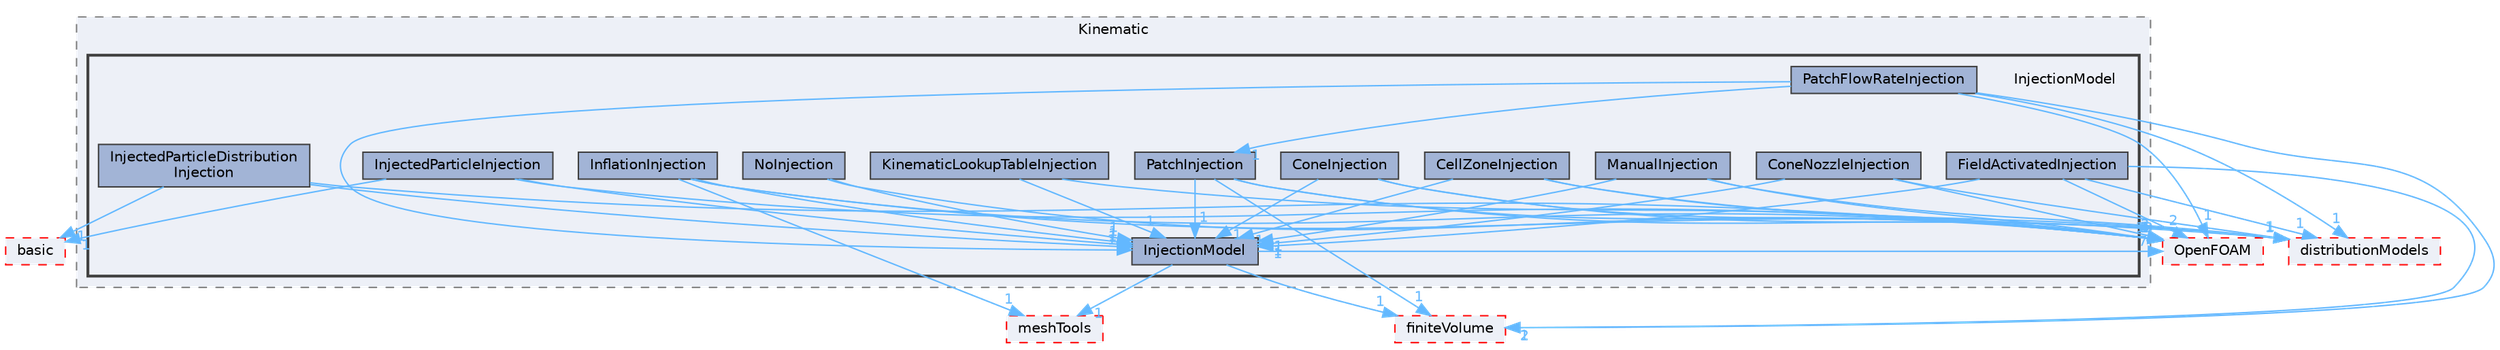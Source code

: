 digraph "src/lagrangian/intermediate/submodels/Kinematic/InjectionModel"
{
 // LATEX_PDF_SIZE
  bgcolor="transparent";
  edge [fontname=Helvetica,fontsize=10,labelfontname=Helvetica,labelfontsize=10];
  node [fontname=Helvetica,fontsize=10,shape=box,height=0.2,width=0.4];
  compound=true
  subgraph clusterdir_280ce042c33ce1e00a1fb89491254772 {
    graph [ bgcolor="#edf0f7", pencolor="grey50", label="Kinematic", fontname=Helvetica,fontsize=10 style="filled,dashed", URL="dir_280ce042c33ce1e00a1fb89491254772.html",tooltip=""]
  subgraph clusterdir_2c52a1c2f0c7ead309c5b735cade1a7e {
    graph [ bgcolor="#edf0f7", pencolor="grey25", label="", fontname=Helvetica,fontsize=10 style="filled,bold", URL="dir_2c52a1c2f0c7ead309c5b735cade1a7e.html",tooltip=""]
    dir_2c52a1c2f0c7ead309c5b735cade1a7e [shape=plaintext, label="InjectionModel"];
  dir_a42bd165eab1613d121791d810d804e8 [label="CellZoneInjection", fillcolor="#a2b4d6", color="grey25", style="filled", URL="dir_a42bd165eab1613d121791d810d804e8.html",tooltip=""];
  dir_e978bb104dd56e7b5132aed7854dec35 [label="ConeInjection", fillcolor="#a2b4d6", color="grey25", style="filled", URL="dir_e978bb104dd56e7b5132aed7854dec35.html",tooltip=""];
  dir_b0bf233e316e81ce936adc2e99c4386c [label="ConeNozzleInjection", fillcolor="#a2b4d6", color="grey25", style="filled", URL="dir_b0bf233e316e81ce936adc2e99c4386c.html",tooltip=""];
  dir_cfa5ba2af25c9c845ddcf5a7d23e036f [label="FieldActivatedInjection", fillcolor="#a2b4d6", color="grey25", style="filled", URL="dir_cfa5ba2af25c9c845ddcf5a7d23e036f.html",tooltip=""];
  dir_99e3b191c12b32386ee6898d68c73d61 [label="InflationInjection", fillcolor="#a2b4d6", color="grey25", style="filled", URL="dir_99e3b191c12b32386ee6898d68c73d61.html",tooltip=""];
  dir_746e1ddef99f5159f1feb90531441ae0 [label="InjectedParticleDistribution\lInjection", fillcolor="#a2b4d6", color="grey25", style="filled", URL="dir_746e1ddef99f5159f1feb90531441ae0.html",tooltip=""];
  dir_72af3a2f5100d140a7418e7be1ab0246 [label="InjectedParticleInjection", fillcolor="#a2b4d6", color="grey25", style="filled", URL="dir_72af3a2f5100d140a7418e7be1ab0246.html",tooltip=""];
  dir_ee3de75dfe155d4ca6e4529231428527 [label="InjectionModel", fillcolor="#a2b4d6", color="grey25", style="filled", URL="dir_ee3de75dfe155d4ca6e4529231428527.html",tooltip=""];
  dir_9eff3771f3ff4917428fe828064de00e [label="KinematicLookupTableInjection", fillcolor="#a2b4d6", color="grey25", style="filled", URL="dir_9eff3771f3ff4917428fe828064de00e.html",tooltip=""];
  dir_6510bae70a6c9b824ec5384a6830d008 [label="ManualInjection", fillcolor="#a2b4d6", color="grey25", style="filled", URL="dir_6510bae70a6c9b824ec5384a6830d008.html",tooltip=""];
  dir_cd9920d3eff7424ae6dc764434f18aad [label="NoInjection", fillcolor="#a2b4d6", color="grey25", style="filled", URL="dir_cd9920d3eff7424ae6dc764434f18aad.html",tooltip=""];
  dir_d00745d295ead089211226981c0c19f2 [label="PatchFlowRateInjection", fillcolor="#a2b4d6", color="grey25", style="filled", URL="dir_d00745d295ead089211226981c0c19f2.html",tooltip=""];
  dir_52431a884025efedaec3a79076c9cb3b [label="PatchInjection", fillcolor="#a2b4d6", color="grey25", style="filled", URL="dir_52431a884025efedaec3a79076c9cb3b.html",tooltip=""];
  }
  }
  dir_584e0ab0901b4327f36f4285cac7f2f8 [label="basic", fillcolor="#edf0f7", color="red", style="filled,dashed", URL="dir_584e0ab0901b4327f36f4285cac7f2f8.html",tooltip=""];
  dir_9bd15774b555cf7259a6fa18f99fe99b [label="finiteVolume", fillcolor="#edf0f7", color="red", style="filled,dashed", URL="dir_9bd15774b555cf7259a6fa18f99fe99b.html",tooltip=""];
  dir_ae30ad0bef50cf391b24c614251bb9fd [label="meshTools", fillcolor="#edf0f7", color="red", style="filled,dashed", URL="dir_ae30ad0bef50cf391b24c614251bb9fd.html",tooltip=""];
  dir_c5473ff19b20e6ec4dfe5c310b3778a8 [label="OpenFOAM", fillcolor="#edf0f7", color="red", style="filled,dashed", URL="dir_c5473ff19b20e6ec4dfe5c310b3778a8.html",tooltip=""];
  dir_d6927c2879faa997b7d01c6ca71e518d [label="distributionModels", fillcolor="#edf0f7", color="red", style="filled,dashed", URL="dir_d6927c2879faa997b7d01c6ca71e518d.html",tooltip=""];
  dir_a42bd165eab1613d121791d810d804e8->dir_c5473ff19b20e6ec4dfe5c310b3778a8 [headlabel="4", labeldistance=1.5 headhref="dir_000453_002695.html" href="dir_000453_002695.html" color="steelblue1" fontcolor="steelblue1"];
  dir_a42bd165eab1613d121791d810d804e8->dir_d6927c2879faa997b7d01c6ca71e518d [headlabel="1", labeldistance=1.5 headhref="dir_000453_000987.html" href="dir_000453_000987.html" color="steelblue1" fontcolor="steelblue1"];
  dir_a42bd165eab1613d121791d810d804e8->dir_ee3de75dfe155d4ca6e4529231428527 [headlabel="1", labeldistance=1.5 headhref="dir_000453_001856.html" href="dir_000453_001856.html" color="steelblue1" fontcolor="steelblue1"];
  dir_e978bb104dd56e7b5132aed7854dec35->dir_c5473ff19b20e6ec4dfe5c310b3778a8 [headlabel="5", labeldistance=1.5 headhref="dir_000603_002695.html" href="dir_000603_002695.html" color="steelblue1" fontcolor="steelblue1"];
  dir_e978bb104dd56e7b5132aed7854dec35->dir_d6927c2879faa997b7d01c6ca71e518d [headlabel="1", labeldistance=1.5 headhref="dir_000603_000987.html" href="dir_000603_000987.html" color="steelblue1" fontcolor="steelblue1"];
  dir_e978bb104dd56e7b5132aed7854dec35->dir_ee3de75dfe155d4ca6e4529231428527 [headlabel="1", labeldistance=1.5 headhref="dir_000603_001856.html" href="dir_000603_001856.html" color="steelblue1" fontcolor="steelblue1"];
  dir_b0bf233e316e81ce936adc2e99c4386c->dir_c5473ff19b20e6ec4dfe5c310b3778a8 [headlabel="3", labeldistance=1.5 headhref="dir_000604_002695.html" href="dir_000604_002695.html" color="steelblue1" fontcolor="steelblue1"];
  dir_b0bf233e316e81ce936adc2e99c4386c->dir_d6927c2879faa997b7d01c6ca71e518d [headlabel="1", labeldistance=1.5 headhref="dir_000604_000987.html" href="dir_000604_000987.html" color="steelblue1" fontcolor="steelblue1"];
  dir_b0bf233e316e81ce936adc2e99c4386c->dir_ee3de75dfe155d4ca6e4529231428527 [headlabel="1", labeldistance=1.5 headhref="dir_000604_001856.html" href="dir_000604_001856.html" color="steelblue1" fontcolor="steelblue1"];
  dir_cfa5ba2af25c9c845ddcf5a7d23e036f->dir_9bd15774b555cf7259a6fa18f99fe99b [headlabel="2", labeldistance=1.5 headhref="dir_001320_001387.html" href="dir_001320_001387.html" color="steelblue1" fontcolor="steelblue1"];
  dir_cfa5ba2af25c9c845ddcf5a7d23e036f->dir_c5473ff19b20e6ec4dfe5c310b3778a8 [headlabel="2", labeldistance=1.5 headhref="dir_001320_002695.html" href="dir_001320_002695.html" color="steelblue1" fontcolor="steelblue1"];
  dir_cfa5ba2af25c9c845ddcf5a7d23e036f->dir_d6927c2879faa997b7d01c6ca71e518d [headlabel="1", labeldistance=1.5 headhref="dir_001320_000987.html" href="dir_001320_000987.html" color="steelblue1" fontcolor="steelblue1"];
  dir_cfa5ba2af25c9c845ddcf5a7d23e036f->dir_ee3de75dfe155d4ca6e4529231428527 [headlabel="1", labeldistance=1.5 headhref="dir_001320_001856.html" href="dir_001320_001856.html" color="steelblue1" fontcolor="steelblue1"];
  dir_99e3b191c12b32386ee6898d68c73d61->dir_ae30ad0bef50cf391b24c614251bb9fd [headlabel="1", labeldistance=1.5 headhref="dir_001845_002382.html" href="dir_001845_002382.html" color="steelblue1" fontcolor="steelblue1"];
  dir_99e3b191c12b32386ee6898d68c73d61->dir_c5473ff19b20e6ec4dfe5c310b3778a8 [headlabel="4", labeldistance=1.5 headhref="dir_001845_002695.html" href="dir_001845_002695.html" color="steelblue1" fontcolor="steelblue1"];
  dir_99e3b191c12b32386ee6898d68c73d61->dir_d6927c2879faa997b7d01c6ca71e518d [headlabel="1", labeldistance=1.5 headhref="dir_001845_000987.html" href="dir_001845_000987.html" color="steelblue1" fontcolor="steelblue1"];
  dir_99e3b191c12b32386ee6898d68c73d61->dir_ee3de75dfe155d4ca6e4529231428527 [headlabel="1", labeldistance=1.5 headhref="dir_001845_001856.html" href="dir_001845_001856.html" color="steelblue1" fontcolor="steelblue1"];
  dir_746e1ddef99f5159f1feb90531441ae0->dir_584e0ab0901b4327f36f4285cac7f2f8 [headlabel="1", labeldistance=1.5 headhref="dir_001853_000211.html" href="dir_001853_000211.html" color="steelblue1" fontcolor="steelblue1"];
  dir_746e1ddef99f5159f1feb90531441ae0->dir_c5473ff19b20e6ec4dfe5c310b3778a8 [headlabel="4", labeldistance=1.5 headhref="dir_001853_002695.html" href="dir_001853_002695.html" color="steelblue1" fontcolor="steelblue1"];
  dir_746e1ddef99f5159f1feb90531441ae0->dir_ee3de75dfe155d4ca6e4529231428527 [headlabel="1", labeldistance=1.5 headhref="dir_001853_001856.html" href="dir_001853_001856.html" color="steelblue1" fontcolor="steelblue1"];
  dir_72af3a2f5100d140a7418e7be1ab0246->dir_584e0ab0901b4327f36f4285cac7f2f8 [headlabel="1", labeldistance=1.5 headhref="dir_001854_000211.html" href="dir_001854_000211.html" color="steelblue1" fontcolor="steelblue1"];
  dir_72af3a2f5100d140a7418e7be1ab0246->dir_c5473ff19b20e6ec4dfe5c310b3778a8 [headlabel="4", labeldistance=1.5 headhref="dir_001854_002695.html" href="dir_001854_002695.html" color="steelblue1" fontcolor="steelblue1"];
  dir_72af3a2f5100d140a7418e7be1ab0246->dir_ee3de75dfe155d4ca6e4529231428527 [headlabel="1", labeldistance=1.5 headhref="dir_001854_001856.html" href="dir_001854_001856.html" color="steelblue1" fontcolor="steelblue1"];
  dir_ee3de75dfe155d4ca6e4529231428527->dir_9bd15774b555cf7259a6fa18f99fe99b [headlabel="1", labeldistance=1.5 headhref="dir_001856_001387.html" href="dir_001856_001387.html" color="steelblue1" fontcolor="steelblue1"];
  dir_ee3de75dfe155d4ca6e4529231428527->dir_ae30ad0bef50cf391b24c614251bb9fd [headlabel="1", labeldistance=1.5 headhref="dir_001856_002382.html" href="dir_001856_002382.html" color="steelblue1" fontcolor="steelblue1"];
  dir_ee3de75dfe155d4ca6e4529231428527->dir_c5473ff19b20e6ec4dfe5c310b3778a8 [headlabel="7", labeldistance=1.5 headhref="dir_001856_002695.html" href="dir_001856_002695.html" color="steelblue1" fontcolor="steelblue1"];
  dir_9eff3771f3ff4917428fe828064de00e->dir_c5473ff19b20e6ec4dfe5c310b3778a8 [headlabel="5", labeldistance=1.5 headhref="dir_002022_002695.html" href="dir_002022_002695.html" color="steelblue1" fontcolor="steelblue1"];
  dir_9eff3771f3ff4917428fe828064de00e->dir_ee3de75dfe155d4ca6e4529231428527 [headlabel="1", labeldistance=1.5 headhref="dir_002022_001856.html" href="dir_002022_001856.html" color="steelblue1" fontcolor="steelblue1"];
  dir_6510bae70a6c9b824ec5384a6830d008->dir_c5473ff19b20e6ec4dfe5c310b3778a8 [headlabel="4", labeldistance=1.5 headhref="dir_002291_002695.html" href="dir_002291_002695.html" color="steelblue1" fontcolor="steelblue1"];
  dir_6510bae70a6c9b824ec5384a6830d008->dir_d6927c2879faa997b7d01c6ca71e518d [headlabel="1", labeldistance=1.5 headhref="dir_002291_000987.html" href="dir_002291_000987.html" color="steelblue1" fontcolor="steelblue1"];
  dir_6510bae70a6c9b824ec5384a6830d008->dir_ee3de75dfe155d4ca6e4529231428527 [headlabel="1", labeldistance=1.5 headhref="dir_002291_001856.html" href="dir_002291_001856.html" color="steelblue1" fontcolor="steelblue1"];
  dir_cd9920d3eff7424ae6dc764434f18aad->dir_c5473ff19b20e6ec4dfe5c310b3778a8 [headlabel="1", labeldistance=1.5 headhref="dir_002552_002695.html" href="dir_002552_002695.html" color="steelblue1" fontcolor="steelblue1"];
  dir_cd9920d3eff7424ae6dc764434f18aad->dir_ee3de75dfe155d4ca6e4529231428527 [headlabel="1", labeldistance=1.5 headhref="dir_002552_001856.html" href="dir_002552_001856.html" color="steelblue1" fontcolor="steelblue1"];
  dir_d00745d295ead089211226981c0c19f2->dir_52431a884025efedaec3a79076c9cb3b [headlabel="1", labeldistance=1.5 headhref="dir_002829_002833.html" href="dir_002829_002833.html" color="steelblue1" fontcolor="steelblue1"];
  dir_d00745d295ead089211226981c0c19f2->dir_9bd15774b555cf7259a6fa18f99fe99b [headlabel="1", labeldistance=1.5 headhref="dir_002829_001387.html" href="dir_002829_001387.html" color="steelblue1" fontcolor="steelblue1"];
  dir_d00745d295ead089211226981c0c19f2->dir_c5473ff19b20e6ec4dfe5c310b3778a8 [headlabel="1", labeldistance=1.5 headhref="dir_002829_002695.html" href="dir_002829_002695.html" color="steelblue1" fontcolor="steelblue1"];
  dir_d00745d295ead089211226981c0c19f2->dir_d6927c2879faa997b7d01c6ca71e518d [headlabel="1", labeldistance=1.5 headhref="dir_002829_000987.html" href="dir_002829_000987.html" color="steelblue1" fontcolor="steelblue1"];
  dir_d00745d295ead089211226981c0c19f2->dir_ee3de75dfe155d4ca6e4529231428527 [headlabel="1", labeldistance=1.5 headhref="dir_002829_001856.html" href="dir_002829_001856.html" color="steelblue1" fontcolor="steelblue1"];
  dir_52431a884025efedaec3a79076c9cb3b->dir_9bd15774b555cf7259a6fa18f99fe99b [headlabel="1", labeldistance=1.5 headhref="dir_002833_001387.html" href="dir_002833_001387.html" color="steelblue1" fontcolor="steelblue1"];
  dir_52431a884025efedaec3a79076c9cb3b->dir_c5473ff19b20e6ec4dfe5c310b3778a8 [headlabel="10", labeldistance=1.5 headhref="dir_002833_002695.html" href="dir_002833_002695.html" color="steelblue1" fontcolor="steelblue1"];
  dir_52431a884025efedaec3a79076c9cb3b->dir_d6927c2879faa997b7d01c6ca71e518d [headlabel="1", labeldistance=1.5 headhref="dir_002833_000987.html" href="dir_002833_000987.html" color="steelblue1" fontcolor="steelblue1"];
  dir_52431a884025efedaec3a79076c9cb3b->dir_ee3de75dfe155d4ca6e4529231428527 [headlabel="1", labeldistance=1.5 headhref="dir_002833_001856.html" href="dir_002833_001856.html" color="steelblue1" fontcolor="steelblue1"];
}
